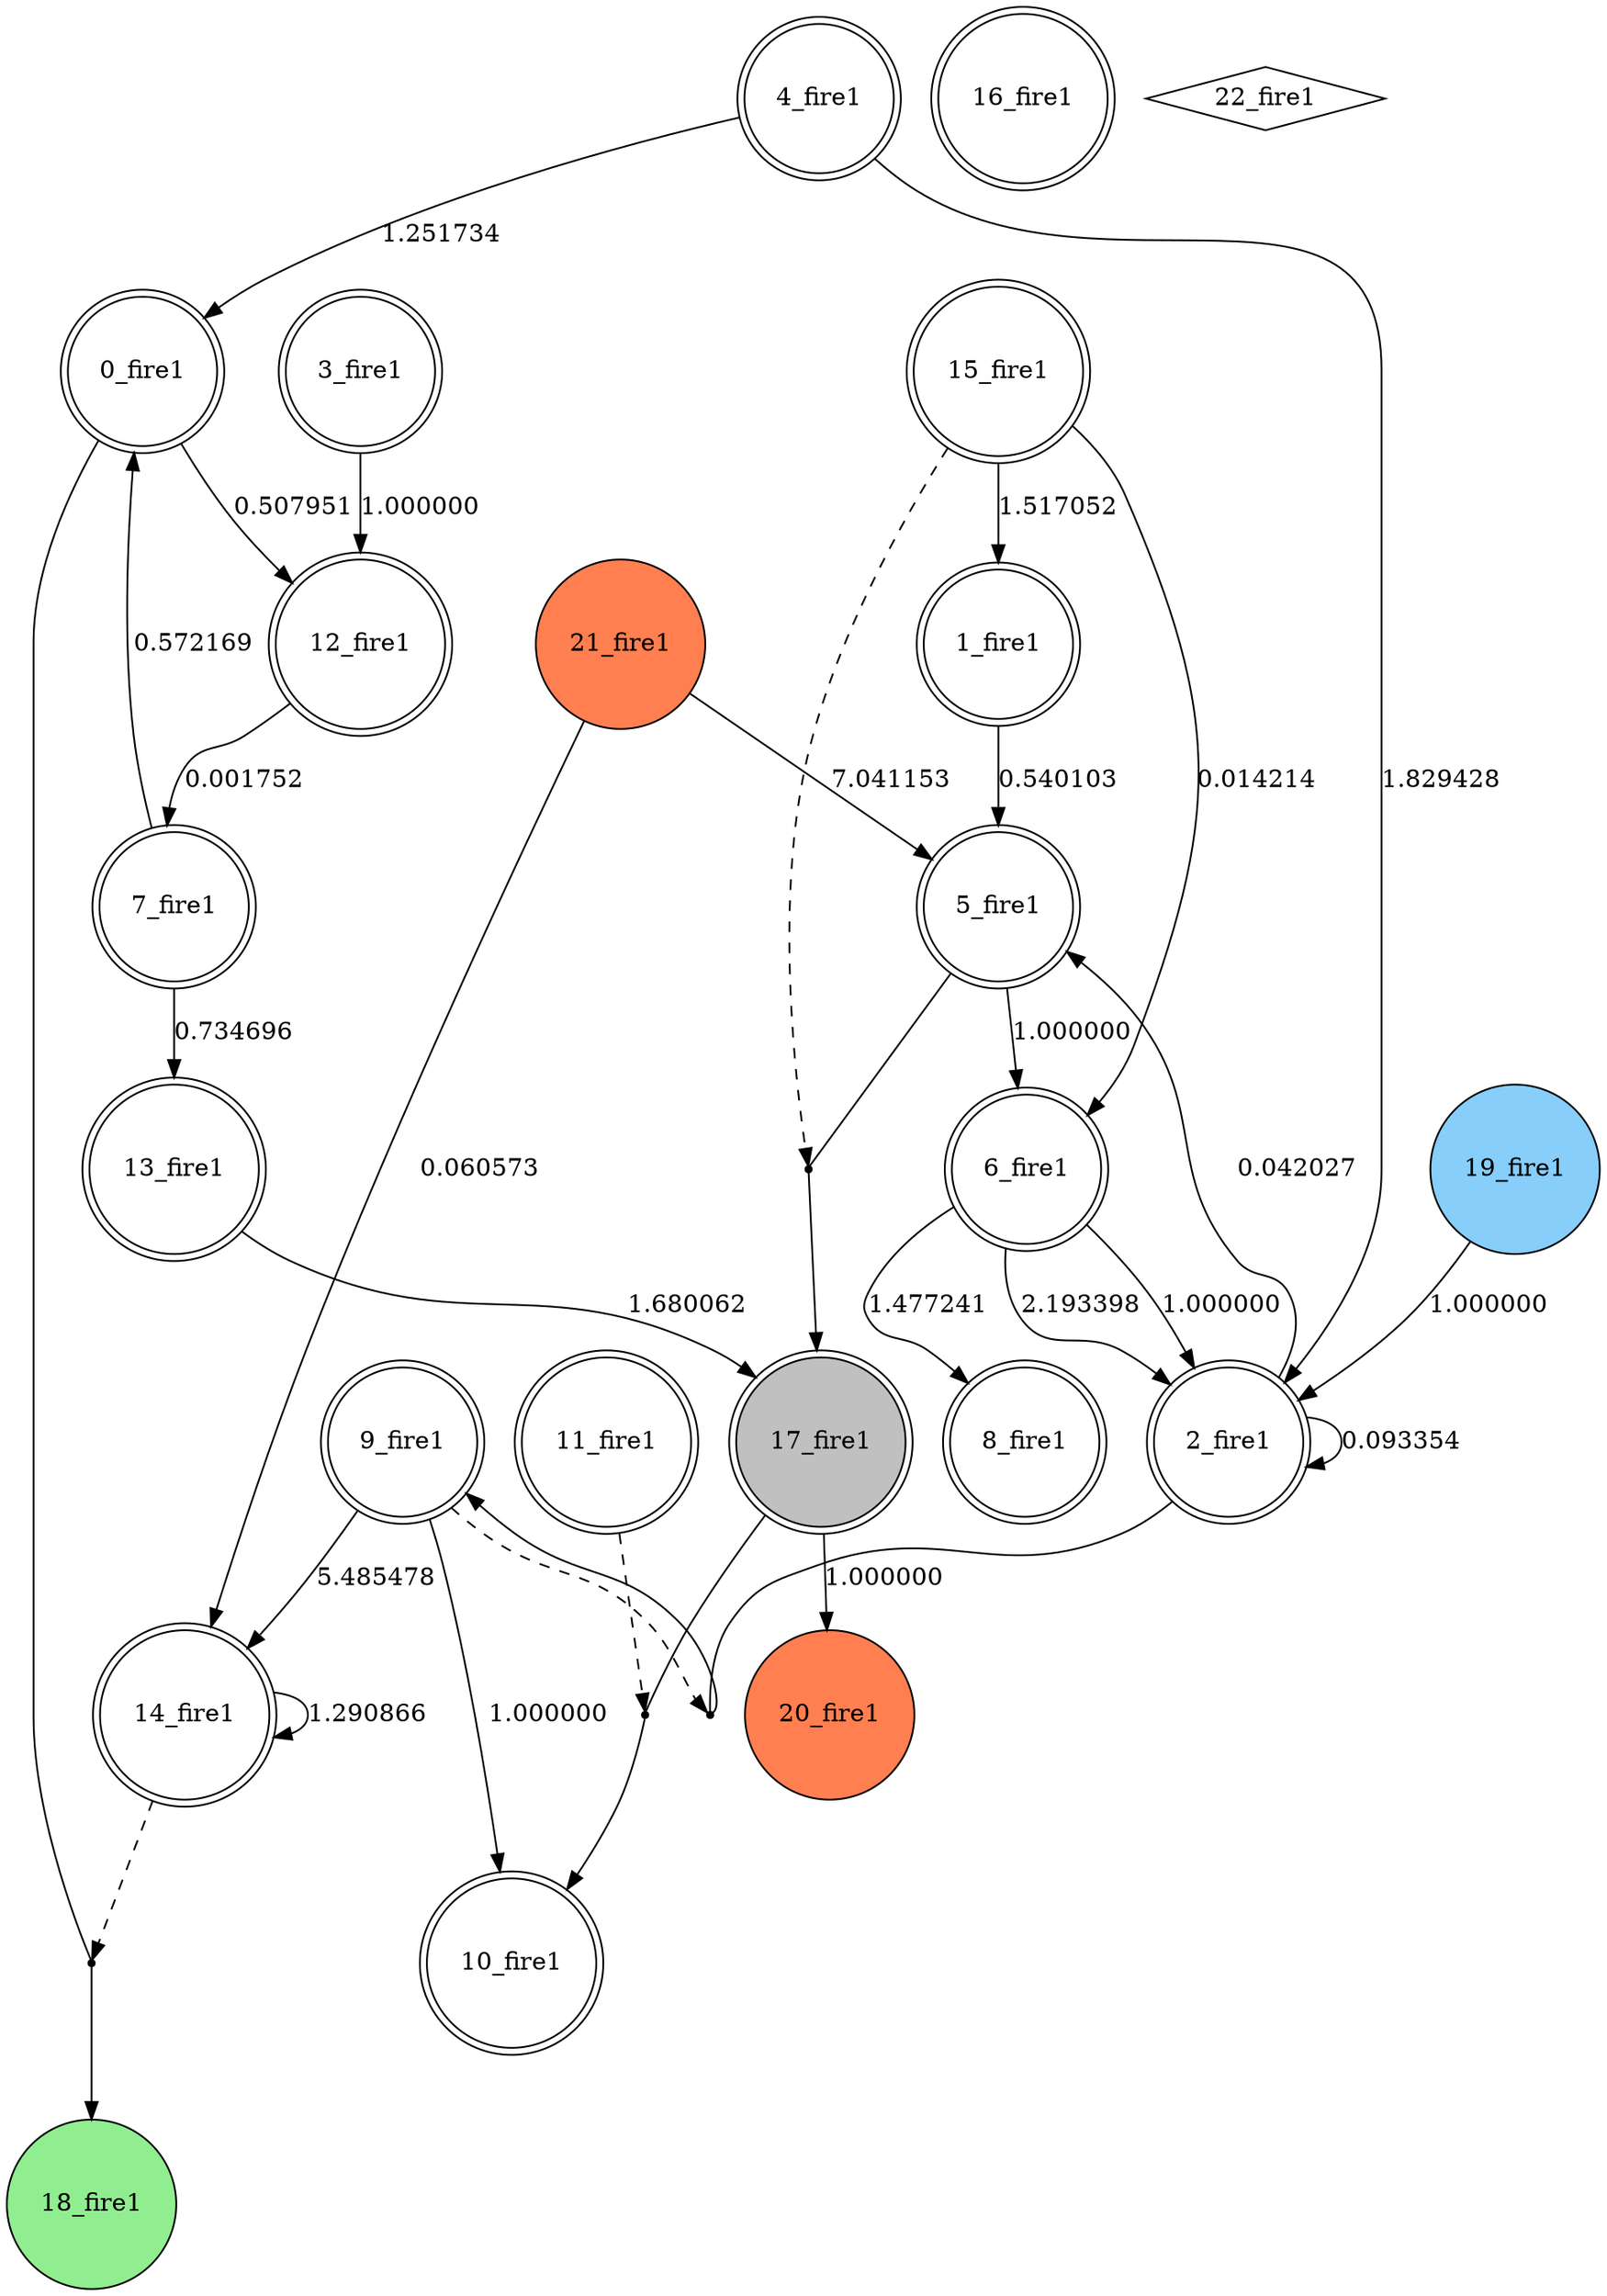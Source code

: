 digraph G {
 node[shape = circle]
0 [label="0_fire1",shape=doublecircle]
1 [label="1_fire1",shape=doublecircle]
2 [label="2_fire1",shape=doublecircle]
3 [label="3_fire1",shape=doublecircle]
4 [label="4_fire1",shape=doublecircle]
5 [label="5_fire1",shape=doublecircle]
6 [label="6_fire1",shape=doublecircle]
7 [label="7_fire1",shape=doublecircle]
8 [label="8_fire1",shape=doublecircle]
9 [label="9_fire1",shape=doublecircle]
10 [label="10_fire1",shape=doublecircle]
11 [label="11_fire1",shape=doublecircle]
12 [label="12_fire1",shape=doublecircle]
13 [label="13_fire1",shape=doublecircle]
14 [label="14_fire1",shape=doublecircle]
15 [label="15_fire1",shape=doublecircle]
16 [label="16_fire1",shape=doublecircle]
17 [label="17_fire1",shape=doublecircle, style=filled, fillcolor=gray]
18 [label="18_fire1",style=filled, fillcolor=lightgreen]
19 [label="19_fire1",style=filled, fillcolor=lightskyblue]
20 [label="20_fire1",style=filled, fillcolor=coral]
21 [label="21_fire1",style=filled, fillcolor=coral]
22 [label="22_fire1",shape=diamond]
24 [shape=point, label=""]
15 -> 24 [style=dashed] 
5 -> 24 [dir=none]
24 -> 17 
15 -> 6 [label="0.014214"]
9 -> 14 [label="5.485478"]
25 [shape=point, label=""]
11 -> 25 [style=dashed] 
17 -> 25 [dir=none]
25 -> 10 
21 -> 5 [label="7.041153"]
1 -> 5 [label="0.540103"]
15 -> 1 [label="1.517052"]
2 -> 2 [label="0.093354"]
14 -> 14 [label="1.290866"]
9 -> 10 [label="1.000000"]
5 -> 6 [label="1.000000"]
7 -> 13 [label="0.734696"]
13 -> 17 [label="1.680062"]
21 -> 14 [label="0.060573"]
26 [shape=point, label=""]
9 -> 26 [style=dashed] 
2 -> 26 [dir=none]
26 -> 9 
4 -> 2 [label="1.829428"]
6 -> 8 [label="1.477241"]
27 [shape=point, label=""]
14 -> 27 [style=dashed] 
0 -> 27 [dir=none]
27 -> 18 
7 -> 0 [label="0.572169"]
19 -> 2 [label="1.000000"]
6 -> 2 [label="1.000000"]
6 -> 2 [label="2.193398"]
17 -> 20 [label="1.000000"]
2 -> 5 [label="0.042027"]
0 -> 12 [label="0.507951"]
3 -> 12 [label="1.000000"]
12 -> 7 [label="0.001752"]
4 -> 0 [label="1.251734"]
}
